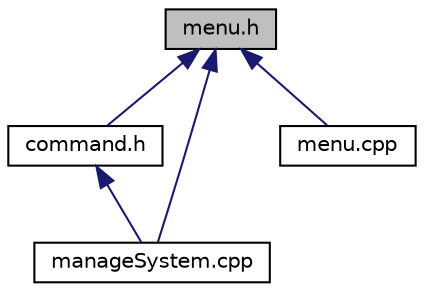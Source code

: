 digraph "menu.h"
{
 // LATEX_PDF_SIZE
  edge [fontname="Helvetica",fontsize="10",labelfontname="Helvetica",labelfontsize="10"];
  node [fontname="Helvetica",fontsize="10",shape=record];
  Node1 [label="menu.h",height=0.2,width=0.4,color="black", fillcolor="grey75", style="filled", fontcolor="black",tooltip="Khai báo các lớp menu cho hệ thống quản lý sinh viên."];
  Node1 -> Node2 [dir="back",color="midnightblue",fontsize="10",style="solid",fontname="Helvetica"];
  Node2 [label="command.h",height=0.2,width=0.4,color="black", fillcolor="white", style="filled",URL="$command_8h.html",tooltip="Khai báo các lớp lệnh cho hệ thống quản lý sinh viên."];
  Node2 -> Node3 [dir="back",color="midnightblue",fontsize="10",style="solid",fontname="Helvetica"];
  Node3 [label="manageSystem.cpp",height=0.2,width=0.4,color="black", fillcolor="white", style="filled",URL="$manageSystem_8cpp.html",tooltip="Triển khai lớp UniversitySystem cho hệ thống quản lý sinh viên."];
  Node1 -> Node3 [dir="back",color="midnightblue",fontsize="10",style="solid",fontname="Helvetica"];
  Node1 -> Node4 [dir="back",color="midnightblue",fontsize="10",style="solid",fontname="Helvetica"];
  Node4 [label="menu.cpp",height=0.2,width=0.4,color="black", fillcolor="white", style="filled",URL="$menu_8cpp.html",tooltip="Triển khai các lớp menu cho hệ thống quản lý sinh viên."];
}

